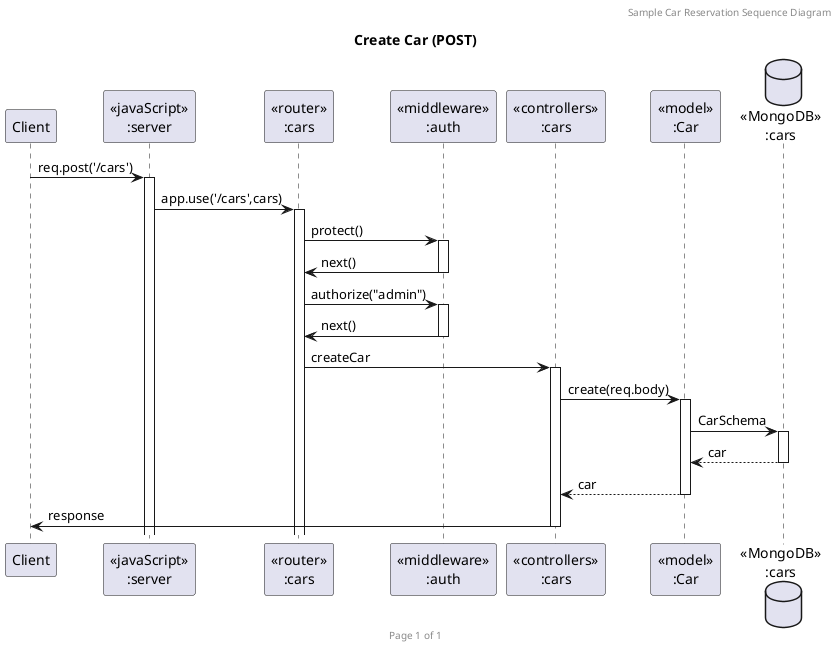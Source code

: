 @startuml Manage Car (POST)

header Sample Car Reservation Sequence Diagram
footer Page %page% of %lastpage%
title "Create Car (POST)"

participant "Client" as client
participant "<<javaScript>>\n:server" as server
participant "<<router>>\n:cars" as routerCars
participant "<<middleware>>\n:auth" as authMiddleware
participant "<<controllers>>\n:cars" as controllersCars
participant "<<model>>\n:Car" as modelCar
database "<<MongoDB>>\n:cars" as CarsDatabase

client->server ++:req.post('/cars')
server->routerCars ++:app.use('/cars',cars)
routerCars -> authMiddleware ++: protect()
routerCars <- authMiddleware --: next()
routerCars -> authMiddleware ++: authorize("admin")
routerCars <- authMiddleware --: next()
routerCars -> controllersCars ++:createCar
controllersCars -> modelCar ++:create(req.body)
modelCar -> CarsDatabase ++: CarSchema
CarsDatabase --> modelCar --: car
controllersCars <-- modelCar --: car
controllersCars->client --:response

@enduml
